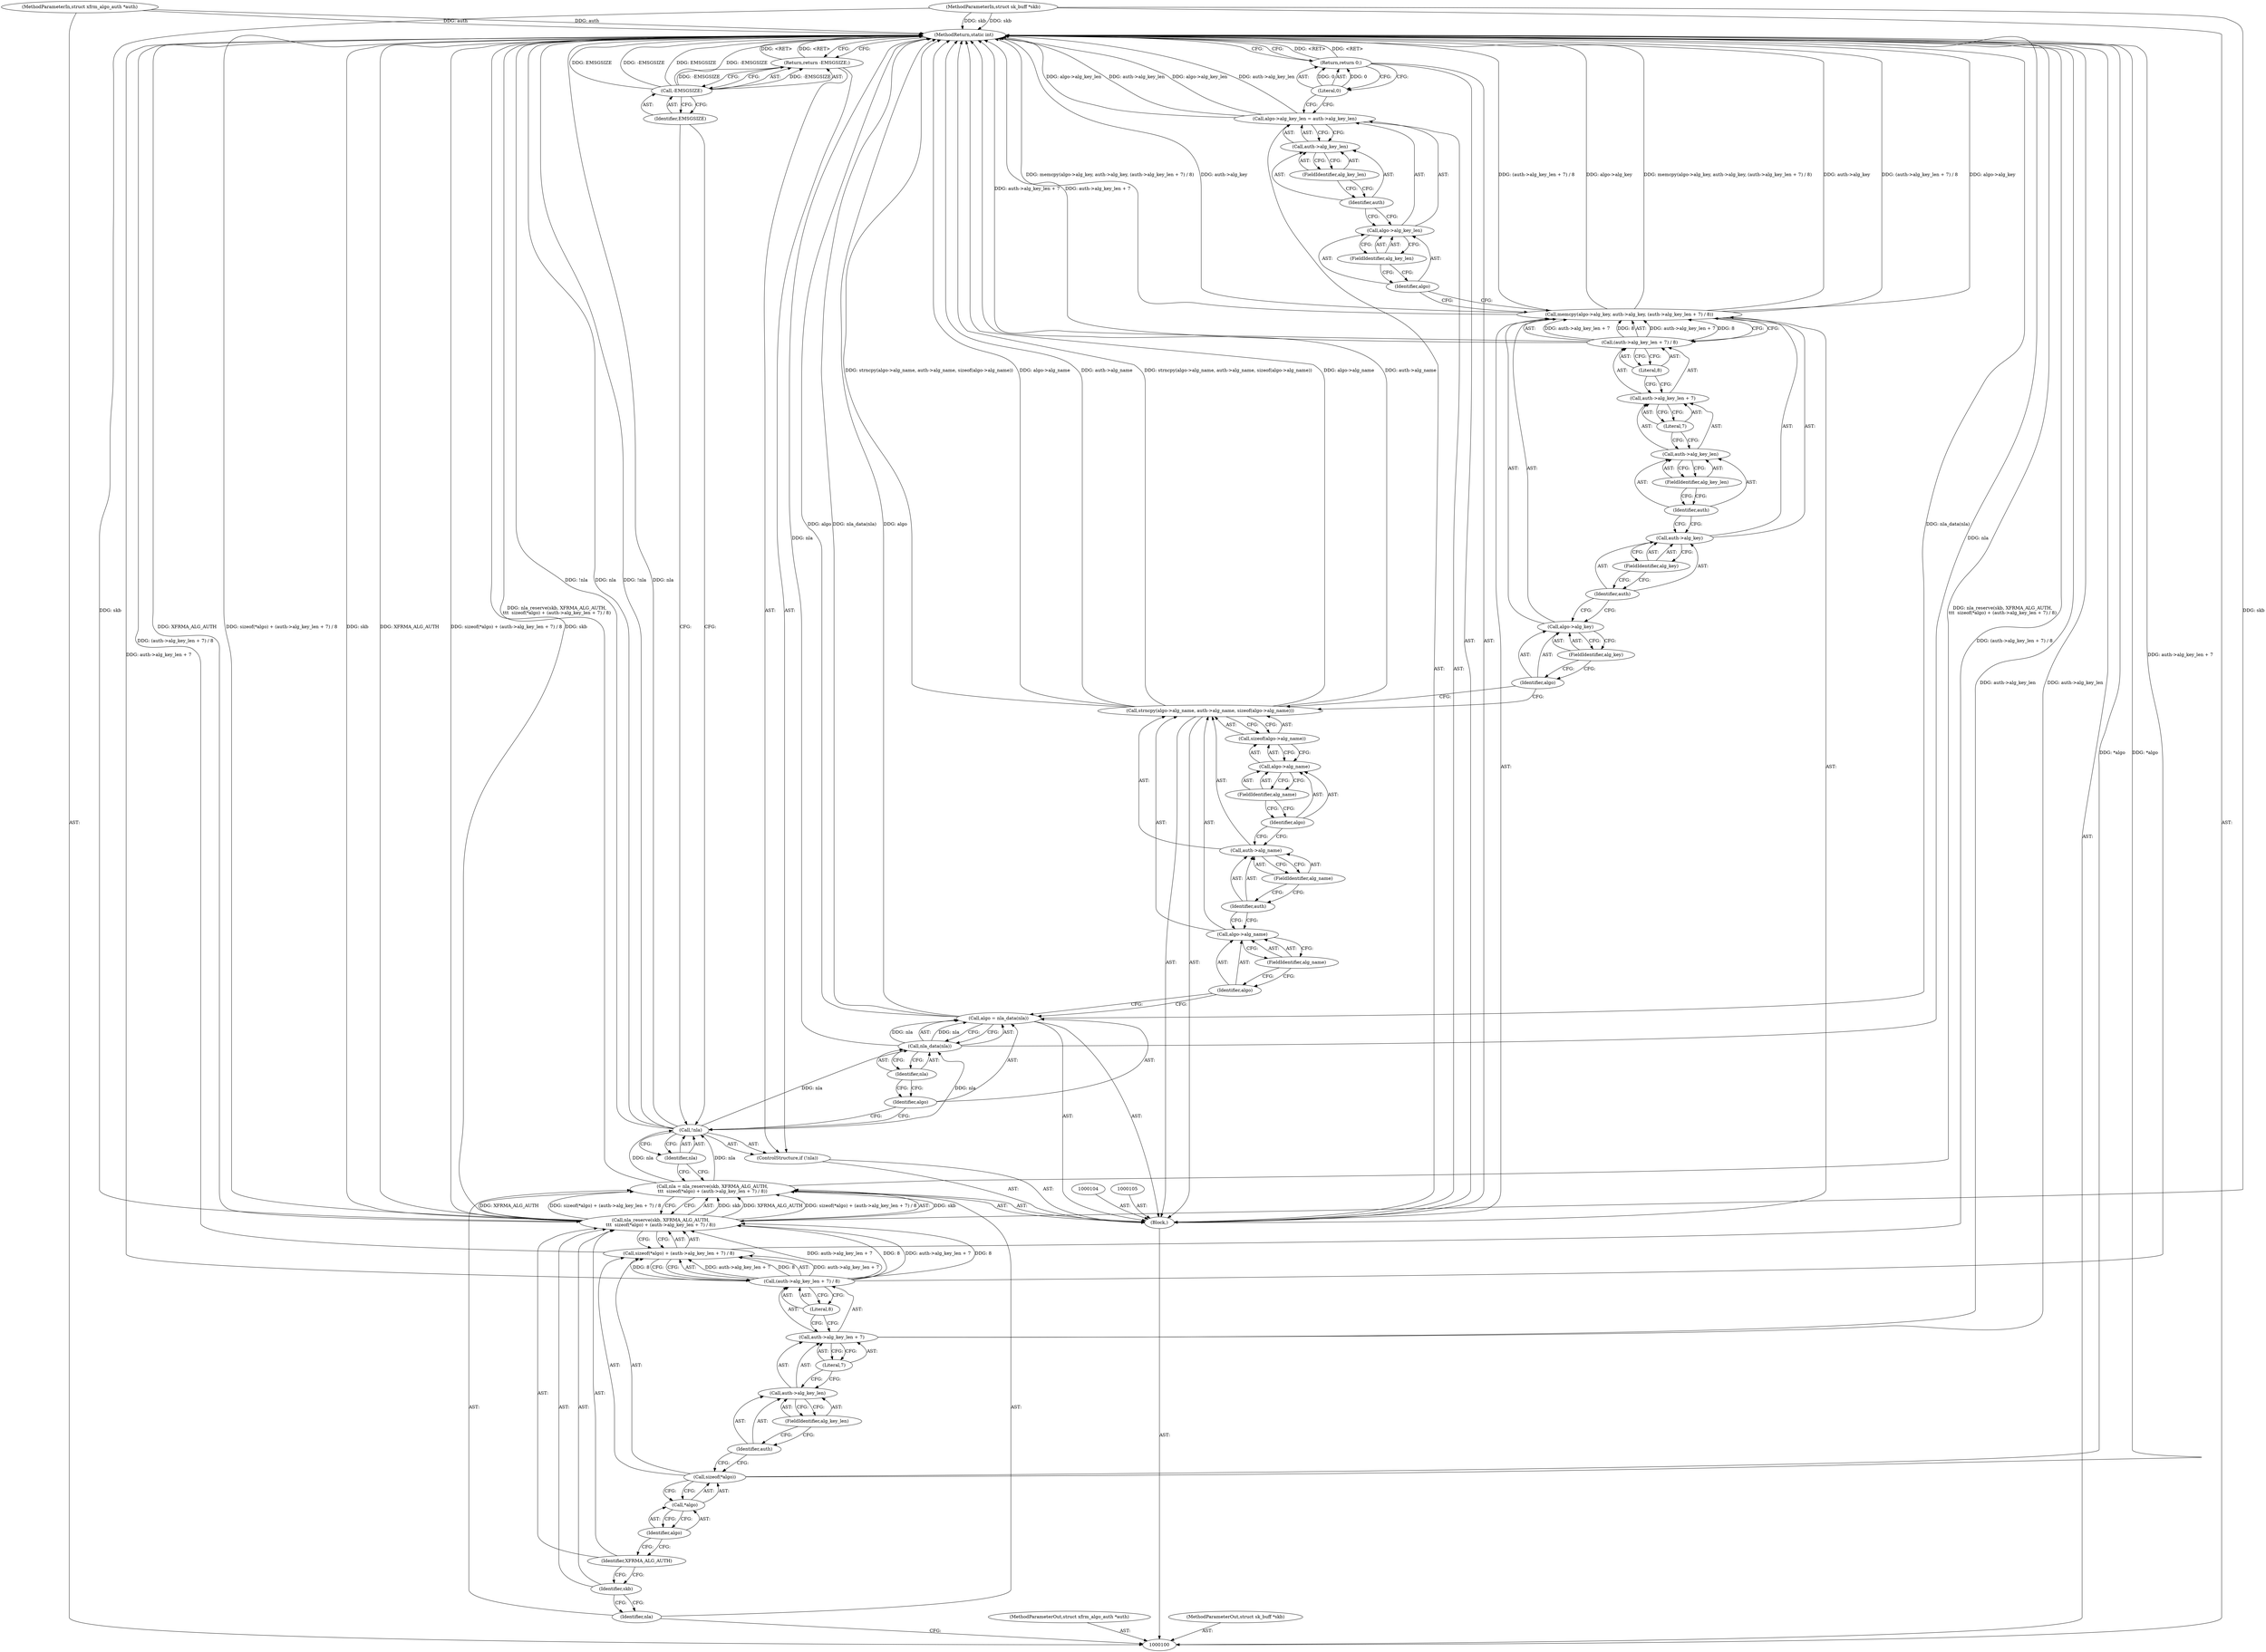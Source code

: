 digraph "0_linux_4c87308bdea31a7b4828a51f6156e6f721a1fcc9" {
"1000166" [label="(MethodReturn,static int)"];
"1000101" [label="(MethodParameterIn,struct xfrm_algo_auth *auth)"];
"1000234" [label="(MethodParameterOut,struct xfrm_algo_auth *auth)"];
"1000102" [label="(MethodParameterIn,struct sk_buff *skb)"];
"1000235" [label="(MethodParameterOut,struct sk_buff *skb)"];
"1000131" [label="(Identifier,nla)"];
"1000128" [label="(Call,algo = nla_data(nla))"];
"1000129" [label="(Identifier,algo)"];
"1000130" [label="(Call,nla_data(nla))"];
"1000132" [label="(Call,strncpy(algo->alg_name, auth->alg_name, sizeof(algo->alg_name)))"];
"1000135" [label="(FieldIdentifier,alg_name)"];
"1000136" [label="(Call,auth->alg_name)"];
"1000137" [label="(Identifier,auth)"];
"1000138" [label="(FieldIdentifier,alg_name)"];
"1000139" [label="(Call,sizeof(algo->alg_name))"];
"1000140" [label="(Call,algo->alg_name)"];
"1000141" [label="(Identifier,algo)"];
"1000142" [label="(FieldIdentifier,alg_name)"];
"1000133" [label="(Call,algo->alg_name)"];
"1000134" [label="(Identifier,algo)"];
"1000146" [label="(FieldIdentifier,alg_key)"];
"1000143" [label="(Call,memcpy(algo->alg_key, auth->alg_key, (auth->alg_key_len + 7) / 8))"];
"1000147" [label="(Call,auth->alg_key)"];
"1000148" [label="(Identifier,auth)"];
"1000149" [label="(FieldIdentifier,alg_key)"];
"1000150" [label="(Call,(auth->alg_key_len + 7) / 8)"];
"1000151" [label="(Call,auth->alg_key_len + 7)"];
"1000152" [label="(Call,auth->alg_key_len)"];
"1000153" [label="(Identifier,auth)"];
"1000154" [label="(FieldIdentifier,alg_key_len)"];
"1000155" [label="(Literal,7)"];
"1000156" [label="(Literal,8)"];
"1000144" [label="(Call,algo->alg_key)"];
"1000145" [label="(Identifier,algo)"];
"1000157" [label="(Call,algo->alg_key_len = auth->alg_key_len)"];
"1000158" [label="(Call,algo->alg_key_len)"];
"1000159" [label="(Identifier,algo)"];
"1000161" [label="(Call,auth->alg_key_len)"];
"1000162" [label="(Identifier,auth)"];
"1000163" [label="(FieldIdentifier,alg_key_len)"];
"1000160" [label="(FieldIdentifier,alg_key_len)"];
"1000164" [label="(Return,return 0;)"];
"1000165" [label="(Literal,0)"];
"1000103" [label="(Block,)"];
"1000106" [label="(Call,nla = nla_reserve(skb, XFRMA_ALG_AUTH,\n\t\t\t  sizeof(*algo) + (auth->alg_key_len + 7) / 8))"];
"1000107" [label="(Identifier,nla)"];
"1000109" [label="(Identifier,skb)"];
"1000110" [label="(Identifier,XFRMA_ALG_AUTH)"];
"1000108" [label="(Call,nla_reserve(skb, XFRMA_ALG_AUTH,\n\t\t\t  sizeof(*algo) + (auth->alg_key_len + 7) / 8))"];
"1000113" [label="(Call,*algo)"];
"1000114" [label="(Identifier,algo)"];
"1000115" [label="(Call,(auth->alg_key_len + 7) / 8)"];
"1000116" [label="(Call,auth->alg_key_len + 7)"];
"1000117" [label="(Call,auth->alg_key_len)"];
"1000118" [label="(Identifier,auth)"];
"1000119" [label="(FieldIdentifier,alg_key_len)"];
"1000120" [label="(Literal,7)"];
"1000121" [label="(Literal,8)"];
"1000111" [label="(Call,sizeof(*algo) + (auth->alg_key_len + 7) / 8)"];
"1000112" [label="(Call,sizeof(*algo))"];
"1000122" [label="(ControlStructure,if (!nla))"];
"1000123" [label="(Call,!nla)"];
"1000124" [label="(Identifier,nla)"];
"1000126" [label="(Call,-EMSGSIZE)"];
"1000127" [label="(Identifier,EMSGSIZE)"];
"1000125" [label="(Return,return -EMSGSIZE;)"];
"1000166" -> "1000100"  [label="AST: "];
"1000166" -> "1000125"  [label="CFG: "];
"1000166" -> "1000164"  [label="CFG: "];
"1000125" -> "1000166"  [label="DDG: <RET>"];
"1000116" -> "1000166"  [label="DDG: auth->alg_key_len"];
"1000106" -> "1000166"  [label="DDG: nla_reserve(skb, XFRMA_ALG_AUTH,\n\t\t\t  sizeof(*algo) + (auth->alg_key_len + 7) / 8)"];
"1000150" -> "1000166"  [label="DDG: auth->alg_key_len + 7"];
"1000111" -> "1000166"  [label="DDG: (auth->alg_key_len + 7) / 8"];
"1000126" -> "1000166"  [label="DDG: EMSGSIZE"];
"1000126" -> "1000166"  [label="DDG: -EMSGSIZE"];
"1000143" -> "1000166"  [label="DDG: (auth->alg_key_len + 7) / 8"];
"1000143" -> "1000166"  [label="DDG: algo->alg_key"];
"1000143" -> "1000166"  [label="DDG: memcpy(algo->alg_key, auth->alg_key, (auth->alg_key_len + 7) / 8)"];
"1000143" -> "1000166"  [label="DDG: auth->alg_key"];
"1000128" -> "1000166"  [label="DDG: nla_data(nla)"];
"1000128" -> "1000166"  [label="DDG: algo"];
"1000123" -> "1000166"  [label="DDG: !nla"];
"1000123" -> "1000166"  [label="DDG: nla"];
"1000132" -> "1000166"  [label="DDG: strncpy(algo->alg_name, auth->alg_name, sizeof(algo->alg_name))"];
"1000132" -> "1000166"  [label="DDG: algo->alg_name"];
"1000132" -> "1000166"  [label="DDG: auth->alg_name"];
"1000157" -> "1000166"  [label="DDG: algo->alg_key_len"];
"1000157" -> "1000166"  [label="DDG: auth->alg_key_len"];
"1000102" -> "1000166"  [label="DDG: skb"];
"1000112" -> "1000166"  [label="DDG: *algo"];
"1000101" -> "1000166"  [label="DDG: auth"];
"1000108" -> "1000166"  [label="DDG: XFRMA_ALG_AUTH"];
"1000108" -> "1000166"  [label="DDG: sizeof(*algo) + (auth->alg_key_len + 7) / 8"];
"1000108" -> "1000166"  [label="DDG: skb"];
"1000115" -> "1000166"  [label="DDG: auth->alg_key_len + 7"];
"1000130" -> "1000166"  [label="DDG: nla"];
"1000164" -> "1000166"  [label="DDG: <RET>"];
"1000101" -> "1000100"  [label="AST: "];
"1000101" -> "1000166"  [label="DDG: auth"];
"1000234" -> "1000100"  [label="AST: "];
"1000102" -> "1000100"  [label="AST: "];
"1000102" -> "1000166"  [label="DDG: skb"];
"1000102" -> "1000108"  [label="DDG: skb"];
"1000235" -> "1000100"  [label="AST: "];
"1000131" -> "1000130"  [label="AST: "];
"1000131" -> "1000129"  [label="CFG: "];
"1000130" -> "1000131"  [label="CFG: "];
"1000128" -> "1000103"  [label="AST: "];
"1000128" -> "1000130"  [label="CFG: "];
"1000129" -> "1000128"  [label="AST: "];
"1000130" -> "1000128"  [label="AST: "];
"1000134" -> "1000128"  [label="CFG: "];
"1000128" -> "1000166"  [label="DDG: nla_data(nla)"];
"1000128" -> "1000166"  [label="DDG: algo"];
"1000130" -> "1000128"  [label="DDG: nla"];
"1000129" -> "1000128"  [label="AST: "];
"1000129" -> "1000123"  [label="CFG: "];
"1000131" -> "1000129"  [label="CFG: "];
"1000130" -> "1000128"  [label="AST: "];
"1000130" -> "1000131"  [label="CFG: "];
"1000131" -> "1000130"  [label="AST: "];
"1000128" -> "1000130"  [label="CFG: "];
"1000130" -> "1000166"  [label="DDG: nla"];
"1000130" -> "1000128"  [label="DDG: nla"];
"1000123" -> "1000130"  [label="DDG: nla"];
"1000132" -> "1000103"  [label="AST: "];
"1000132" -> "1000139"  [label="CFG: "];
"1000133" -> "1000132"  [label="AST: "];
"1000136" -> "1000132"  [label="AST: "];
"1000139" -> "1000132"  [label="AST: "];
"1000145" -> "1000132"  [label="CFG: "];
"1000132" -> "1000166"  [label="DDG: strncpy(algo->alg_name, auth->alg_name, sizeof(algo->alg_name))"];
"1000132" -> "1000166"  [label="DDG: algo->alg_name"];
"1000132" -> "1000166"  [label="DDG: auth->alg_name"];
"1000135" -> "1000133"  [label="AST: "];
"1000135" -> "1000134"  [label="CFG: "];
"1000133" -> "1000135"  [label="CFG: "];
"1000136" -> "1000132"  [label="AST: "];
"1000136" -> "1000138"  [label="CFG: "];
"1000137" -> "1000136"  [label="AST: "];
"1000138" -> "1000136"  [label="AST: "];
"1000141" -> "1000136"  [label="CFG: "];
"1000137" -> "1000136"  [label="AST: "];
"1000137" -> "1000133"  [label="CFG: "];
"1000138" -> "1000137"  [label="CFG: "];
"1000138" -> "1000136"  [label="AST: "];
"1000138" -> "1000137"  [label="CFG: "];
"1000136" -> "1000138"  [label="CFG: "];
"1000139" -> "1000132"  [label="AST: "];
"1000139" -> "1000140"  [label="CFG: "];
"1000140" -> "1000139"  [label="AST: "];
"1000132" -> "1000139"  [label="CFG: "];
"1000140" -> "1000139"  [label="AST: "];
"1000140" -> "1000142"  [label="CFG: "];
"1000141" -> "1000140"  [label="AST: "];
"1000142" -> "1000140"  [label="AST: "];
"1000139" -> "1000140"  [label="CFG: "];
"1000141" -> "1000140"  [label="AST: "];
"1000141" -> "1000136"  [label="CFG: "];
"1000142" -> "1000141"  [label="CFG: "];
"1000142" -> "1000140"  [label="AST: "];
"1000142" -> "1000141"  [label="CFG: "];
"1000140" -> "1000142"  [label="CFG: "];
"1000133" -> "1000132"  [label="AST: "];
"1000133" -> "1000135"  [label="CFG: "];
"1000134" -> "1000133"  [label="AST: "];
"1000135" -> "1000133"  [label="AST: "];
"1000137" -> "1000133"  [label="CFG: "];
"1000134" -> "1000133"  [label="AST: "];
"1000134" -> "1000128"  [label="CFG: "];
"1000135" -> "1000134"  [label="CFG: "];
"1000146" -> "1000144"  [label="AST: "];
"1000146" -> "1000145"  [label="CFG: "];
"1000144" -> "1000146"  [label="CFG: "];
"1000143" -> "1000103"  [label="AST: "];
"1000143" -> "1000150"  [label="CFG: "];
"1000144" -> "1000143"  [label="AST: "];
"1000147" -> "1000143"  [label="AST: "];
"1000150" -> "1000143"  [label="AST: "];
"1000159" -> "1000143"  [label="CFG: "];
"1000143" -> "1000166"  [label="DDG: (auth->alg_key_len + 7) / 8"];
"1000143" -> "1000166"  [label="DDG: algo->alg_key"];
"1000143" -> "1000166"  [label="DDG: memcpy(algo->alg_key, auth->alg_key, (auth->alg_key_len + 7) / 8)"];
"1000143" -> "1000166"  [label="DDG: auth->alg_key"];
"1000150" -> "1000143"  [label="DDG: auth->alg_key_len + 7"];
"1000150" -> "1000143"  [label="DDG: 8"];
"1000147" -> "1000143"  [label="AST: "];
"1000147" -> "1000149"  [label="CFG: "];
"1000148" -> "1000147"  [label="AST: "];
"1000149" -> "1000147"  [label="AST: "];
"1000153" -> "1000147"  [label="CFG: "];
"1000148" -> "1000147"  [label="AST: "];
"1000148" -> "1000144"  [label="CFG: "];
"1000149" -> "1000148"  [label="CFG: "];
"1000149" -> "1000147"  [label="AST: "];
"1000149" -> "1000148"  [label="CFG: "];
"1000147" -> "1000149"  [label="CFG: "];
"1000150" -> "1000143"  [label="AST: "];
"1000150" -> "1000156"  [label="CFG: "];
"1000151" -> "1000150"  [label="AST: "];
"1000156" -> "1000150"  [label="AST: "];
"1000143" -> "1000150"  [label="CFG: "];
"1000150" -> "1000166"  [label="DDG: auth->alg_key_len + 7"];
"1000150" -> "1000143"  [label="DDG: auth->alg_key_len + 7"];
"1000150" -> "1000143"  [label="DDG: 8"];
"1000151" -> "1000150"  [label="AST: "];
"1000151" -> "1000155"  [label="CFG: "];
"1000152" -> "1000151"  [label="AST: "];
"1000155" -> "1000151"  [label="AST: "];
"1000156" -> "1000151"  [label="CFG: "];
"1000152" -> "1000151"  [label="AST: "];
"1000152" -> "1000154"  [label="CFG: "];
"1000153" -> "1000152"  [label="AST: "];
"1000154" -> "1000152"  [label="AST: "];
"1000155" -> "1000152"  [label="CFG: "];
"1000153" -> "1000152"  [label="AST: "];
"1000153" -> "1000147"  [label="CFG: "];
"1000154" -> "1000153"  [label="CFG: "];
"1000154" -> "1000152"  [label="AST: "];
"1000154" -> "1000153"  [label="CFG: "];
"1000152" -> "1000154"  [label="CFG: "];
"1000155" -> "1000151"  [label="AST: "];
"1000155" -> "1000152"  [label="CFG: "];
"1000151" -> "1000155"  [label="CFG: "];
"1000156" -> "1000150"  [label="AST: "];
"1000156" -> "1000151"  [label="CFG: "];
"1000150" -> "1000156"  [label="CFG: "];
"1000144" -> "1000143"  [label="AST: "];
"1000144" -> "1000146"  [label="CFG: "];
"1000145" -> "1000144"  [label="AST: "];
"1000146" -> "1000144"  [label="AST: "];
"1000148" -> "1000144"  [label="CFG: "];
"1000145" -> "1000144"  [label="AST: "];
"1000145" -> "1000132"  [label="CFG: "];
"1000146" -> "1000145"  [label="CFG: "];
"1000157" -> "1000103"  [label="AST: "];
"1000157" -> "1000161"  [label="CFG: "];
"1000158" -> "1000157"  [label="AST: "];
"1000161" -> "1000157"  [label="AST: "];
"1000165" -> "1000157"  [label="CFG: "];
"1000157" -> "1000166"  [label="DDG: algo->alg_key_len"];
"1000157" -> "1000166"  [label="DDG: auth->alg_key_len"];
"1000158" -> "1000157"  [label="AST: "];
"1000158" -> "1000160"  [label="CFG: "];
"1000159" -> "1000158"  [label="AST: "];
"1000160" -> "1000158"  [label="AST: "];
"1000162" -> "1000158"  [label="CFG: "];
"1000159" -> "1000158"  [label="AST: "];
"1000159" -> "1000143"  [label="CFG: "];
"1000160" -> "1000159"  [label="CFG: "];
"1000161" -> "1000157"  [label="AST: "];
"1000161" -> "1000163"  [label="CFG: "];
"1000162" -> "1000161"  [label="AST: "];
"1000163" -> "1000161"  [label="AST: "];
"1000157" -> "1000161"  [label="CFG: "];
"1000162" -> "1000161"  [label="AST: "];
"1000162" -> "1000158"  [label="CFG: "];
"1000163" -> "1000162"  [label="CFG: "];
"1000163" -> "1000161"  [label="AST: "];
"1000163" -> "1000162"  [label="CFG: "];
"1000161" -> "1000163"  [label="CFG: "];
"1000160" -> "1000158"  [label="AST: "];
"1000160" -> "1000159"  [label="CFG: "];
"1000158" -> "1000160"  [label="CFG: "];
"1000164" -> "1000103"  [label="AST: "];
"1000164" -> "1000165"  [label="CFG: "];
"1000165" -> "1000164"  [label="AST: "];
"1000166" -> "1000164"  [label="CFG: "];
"1000164" -> "1000166"  [label="DDG: <RET>"];
"1000165" -> "1000164"  [label="DDG: 0"];
"1000165" -> "1000164"  [label="AST: "];
"1000165" -> "1000157"  [label="CFG: "];
"1000164" -> "1000165"  [label="CFG: "];
"1000165" -> "1000164"  [label="DDG: 0"];
"1000103" -> "1000100"  [label="AST: "];
"1000104" -> "1000103"  [label="AST: "];
"1000105" -> "1000103"  [label="AST: "];
"1000106" -> "1000103"  [label="AST: "];
"1000122" -> "1000103"  [label="AST: "];
"1000128" -> "1000103"  [label="AST: "];
"1000132" -> "1000103"  [label="AST: "];
"1000143" -> "1000103"  [label="AST: "];
"1000157" -> "1000103"  [label="AST: "];
"1000164" -> "1000103"  [label="AST: "];
"1000106" -> "1000103"  [label="AST: "];
"1000106" -> "1000108"  [label="CFG: "];
"1000107" -> "1000106"  [label="AST: "];
"1000108" -> "1000106"  [label="AST: "];
"1000124" -> "1000106"  [label="CFG: "];
"1000106" -> "1000166"  [label="DDG: nla_reserve(skb, XFRMA_ALG_AUTH,\n\t\t\t  sizeof(*algo) + (auth->alg_key_len + 7) / 8)"];
"1000108" -> "1000106"  [label="DDG: skb"];
"1000108" -> "1000106"  [label="DDG: XFRMA_ALG_AUTH"];
"1000108" -> "1000106"  [label="DDG: sizeof(*algo) + (auth->alg_key_len + 7) / 8"];
"1000106" -> "1000123"  [label="DDG: nla"];
"1000107" -> "1000106"  [label="AST: "];
"1000107" -> "1000100"  [label="CFG: "];
"1000109" -> "1000107"  [label="CFG: "];
"1000109" -> "1000108"  [label="AST: "];
"1000109" -> "1000107"  [label="CFG: "];
"1000110" -> "1000109"  [label="CFG: "];
"1000110" -> "1000108"  [label="AST: "];
"1000110" -> "1000109"  [label="CFG: "];
"1000114" -> "1000110"  [label="CFG: "];
"1000108" -> "1000106"  [label="AST: "];
"1000108" -> "1000111"  [label="CFG: "];
"1000109" -> "1000108"  [label="AST: "];
"1000110" -> "1000108"  [label="AST: "];
"1000111" -> "1000108"  [label="AST: "];
"1000106" -> "1000108"  [label="CFG: "];
"1000108" -> "1000166"  [label="DDG: XFRMA_ALG_AUTH"];
"1000108" -> "1000166"  [label="DDG: sizeof(*algo) + (auth->alg_key_len + 7) / 8"];
"1000108" -> "1000166"  [label="DDG: skb"];
"1000108" -> "1000106"  [label="DDG: skb"];
"1000108" -> "1000106"  [label="DDG: XFRMA_ALG_AUTH"];
"1000108" -> "1000106"  [label="DDG: sizeof(*algo) + (auth->alg_key_len + 7) / 8"];
"1000102" -> "1000108"  [label="DDG: skb"];
"1000115" -> "1000108"  [label="DDG: auth->alg_key_len + 7"];
"1000115" -> "1000108"  [label="DDG: 8"];
"1000113" -> "1000112"  [label="AST: "];
"1000113" -> "1000114"  [label="CFG: "];
"1000114" -> "1000113"  [label="AST: "];
"1000112" -> "1000113"  [label="CFG: "];
"1000114" -> "1000113"  [label="AST: "];
"1000114" -> "1000110"  [label="CFG: "];
"1000113" -> "1000114"  [label="CFG: "];
"1000115" -> "1000111"  [label="AST: "];
"1000115" -> "1000121"  [label="CFG: "];
"1000116" -> "1000115"  [label="AST: "];
"1000121" -> "1000115"  [label="AST: "];
"1000111" -> "1000115"  [label="CFG: "];
"1000115" -> "1000166"  [label="DDG: auth->alg_key_len + 7"];
"1000115" -> "1000108"  [label="DDG: auth->alg_key_len + 7"];
"1000115" -> "1000108"  [label="DDG: 8"];
"1000115" -> "1000111"  [label="DDG: auth->alg_key_len + 7"];
"1000115" -> "1000111"  [label="DDG: 8"];
"1000116" -> "1000115"  [label="AST: "];
"1000116" -> "1000120"  [label="CFG: "];
"1000117" -> "1000116"  [label="AST: "];
"1000120" -> "1000116"  [label="AST: "];
"1000121" -> "1000116"  [label="CFG: "];
"1000116" -> "1000166"  [label="DDG: auth->alg_key_len"];
"1000117" -> "1000116"  [label="AST: "];
"1000117" -> "1000119"  [label="CFG: "];
"1000118" -> "1000117"  [label="AST: "];
"1000119" -> "1000117"  [label="AST: "];
"1000120" -> "1000117"  [label="CFG: "];
"1000118" -> "1000117"  [label="AST: "];
"1000118" -> "1000112"  [label="CFG: "];
"1000119" -> "1000118"  [label="CFG: "];
"1000119" -> "1000117"  [label="AST: "];
"1000119" -> "1000118"  [label="CFG: "];
"1000117" -> "1000119"  [label="CFG: "];
"1000120" -> "1000116"  [label="AST: "];
"1000120" -> "1000117"  [label="CFG: "];
"1000116" -> "1000120"  [label="CFG: "];
"1000121" -> "1000115"  [label="AST: "];
"1000121" -> "1000116"  [label="CFG: "];
"1000115" -> "1000121"  [label="CFG: "];
"1000111" -> "1000108"  [label="AST: "];
"1000111" -> "1000115"  [label="CFG: "];
"1000112" -> "1000111"  [label="AST: "];
"1000115" -> "1000111"  [label="AST: "];
"1000108" -> "1000111"  [label="CFG: "];
"1000111" -> "1000166"  [label="DDG: (auth->alg_key_len + 7) / 8"];
"1000115" -> "1000111"  [label="DDG: auth->alg_key_len + 7"];
"1000115" -> "1000111"  [label="DDG: 8"];
"1000112" -> "1000111"  [label="AST: "];
"1000112" -> "1000113"  [label="CFG: "];
"1000113" -> "1000112"  [label="AST: "];
"1000118" -> "1000112"  [label="CFG: "];
"1000112" -> "1000166"  [label="DDG: *algo"];
"1000122" -> "1000103"  [label="AST: "];
"1000123" -> "1000122"  [label="AST: "];
"1000125" -> "1000122"  [label="AST: "];
"1000123" -> "1000122"  [label="AST: "];
"1000123" -> "1000124"  [label="CFG: "];
"1000124" -> "1000123"  [label="AST: "];
"1000127" -> "1000123"  [label="CFG: "];
"1000129" -> "1000123"  [label="CFG: "];
"1000123" -> "1000166"  [label="DDG: !nla"];
"1000123" -> "1000166"  [label="DDG: nla"];
"1000106" -> "1000123"  [label="DDG: nla"];
"1000123" -> "1000130"  [label="DDG: nla"];
"1000124" -> "1000123"  [label="AST: "];
"1000124" -> "1000106"  [label="CFG: "];
"1000123" -> "1000124"  [label="CFG: "];
"1000126" -> "1000125"  [label="AST: "];
"1000126" -> "1000127"  [label="CFG: "];
"1000127" -> "1000126"  [label="AST: "];
"1000125" -> "1000126"  [label="CFG: "];
"1000126" -> "1000166"  [label="DDG: EMSGSIZE"];
"1000126" -> "1000166"  [label="DDG: -EMSGSIZE"];
"1000126" -> "1000125"  [label="DDG: -EMSGSIZE"];
"1000127" -> "1000126"  [label="AST: "];
"1000127" -> "1000123"  [label="CFG: "];
"1000126" -> "1000127"  [label="CFG: "];
"1000125" -> "1000122"  [label="AST: "];
"1000125" -> "1000126"  [label="CFG: "];
"1000126" -> "1000125"  [label="AST: "];
"1000166" -> "1000125"  [label="CFG: "];
"1000125" -> "1000166"  [label="DDG: <RET>"];
"1000126" -> "1000125"  [label="DDG: -EMSGSIZE"];
}
